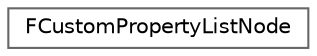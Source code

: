 digraph "Graphical Class Hierarchy"
{
 // INTERACTIVE_SVG=YES
 // LATEX_PDF_SIZE
  bgcolor="transparent";
  edge [fontname=Helvetica,fontsize=10,labelfontname=Helvetica,labelfontsize=10];
  node [fontname=Helvetica,fontsize=10,shape=box,height=0.2,width=0.4];
  rankdir="LR";
  Node0 [id="Node000000",label="FCustomPropertyListNode",height=0.2,width=0.4,color="grey40", fillcolor="white", style="filled",URL="$db/d83/structFCustomPropertyListNode.html",tooltip="Describes a single node in a custom property list."];
}
